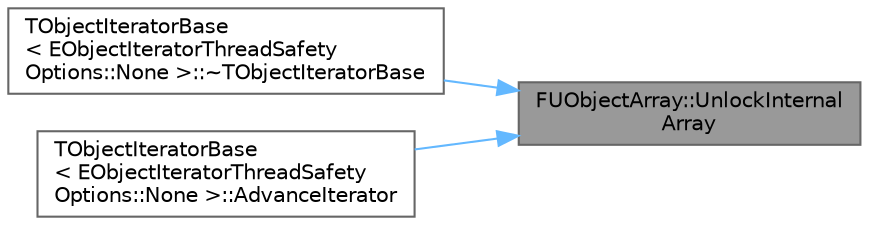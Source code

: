 digraph "FUObjectArray::UnlockInternalArray"
{
 // INTERACTIVE_SVG=YES
 // LATEX_PDF_SIZE
  bgcolor="transparent";
  edge [fontname=Helvetica,fontsize=10,labelfontname=Helvetica,labelfontsize=10];
  node [fontname=Helvetica,fontsize=10,shape=box,height=0.2,width=0.4];
  rankdir="RL";
  Node1 [id="Node000001",label="FUObjectArray::UnlockInternal\lArray",height=0.2,width=0.4,color="gray40", fillcolor="grey60", style="filled", fontcolor="black",tooltip="Unlocks the internal object array mutex."];
  Node1 -> Node2 [id="edge1_Node000001_Node000002",dir="back",color="steelblue1",style="solid",tooltip=" "];
  Node2 [id="Node000002",label="TObjectIteratorBase\l\< EObjectIteratorThreadSafety\lOptions::None \>::~TObjectIteratorBase",height=0.2,width=0.4,color="grey40", fillcolor="white", style="filled",URL="$d1/d0e/classTObjectIteratorBase.html#a7cd5f287f9347f630f4e28a560b8c915",tooltip=" "];
  Node1 -> Node3 [id="edge2_Node000001_Node000003",dir="back",color="steelblue1",style="solid",tooltip=" "];
  Node3 [id="Node000003",label="TObjectIteratorBase\l\< EObjectIteratorThreadSafety\lOptions::None \>::AdvanceIterator",height=0.2,width=0.4,color="grey40", fillcolor="white", style="filled",URL="$d1/d0e/classTObjectIteratorBase.html#addc5dfcd49d14a9dccc09abf9d8e119d",tooltip=" "];
}

